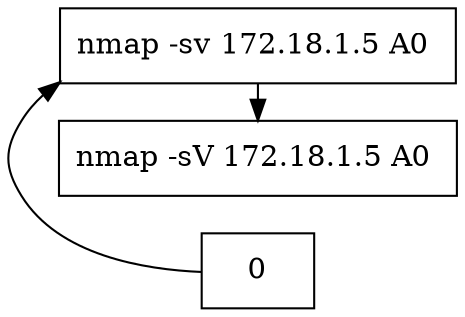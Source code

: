 // creating graph for user: 79
digraph {
	node [shape=box]
	1 [label="nmap -sv 172.18.1.5 A0 "]
	2 [label="nmap -sV 172.18.1.5 A0 "]
	0 -> 1 [constraint=false]
	1 -> 2 [constraint=false]
	rankdir=LR
}
